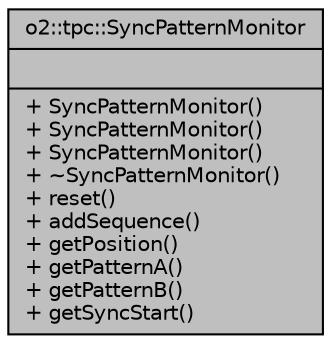 digraph "o2::tpc::SyncPatternMonitor"
{
 // INTERACTIVE_SVG=YES
  bgcolor="transparent";
  edge [fontname="Helvetica",fontsize="10",labelfontname="Helvetica",labelfontsize="10"];
  node [fontname="Helvetica",fontsize="10",shape=record];
  Node1 [label="{o2::tpc::SyncPatternMonitor\n||+ SyncPatternMonitor()\l+ SyncPatternMonitor()\l+ SyncPatternMonitor()\l+ ~SyncPatternMonitor()\l+ reset()\l+ addSequence()\l+ getPosition()\l+ getPatternA()\l+ getPatternB()\l+ getSyncStart()\l}",height=0.2,width=0.4,color="black", fillcolor="grey75", style="filled", fontcolor="black"];
}
